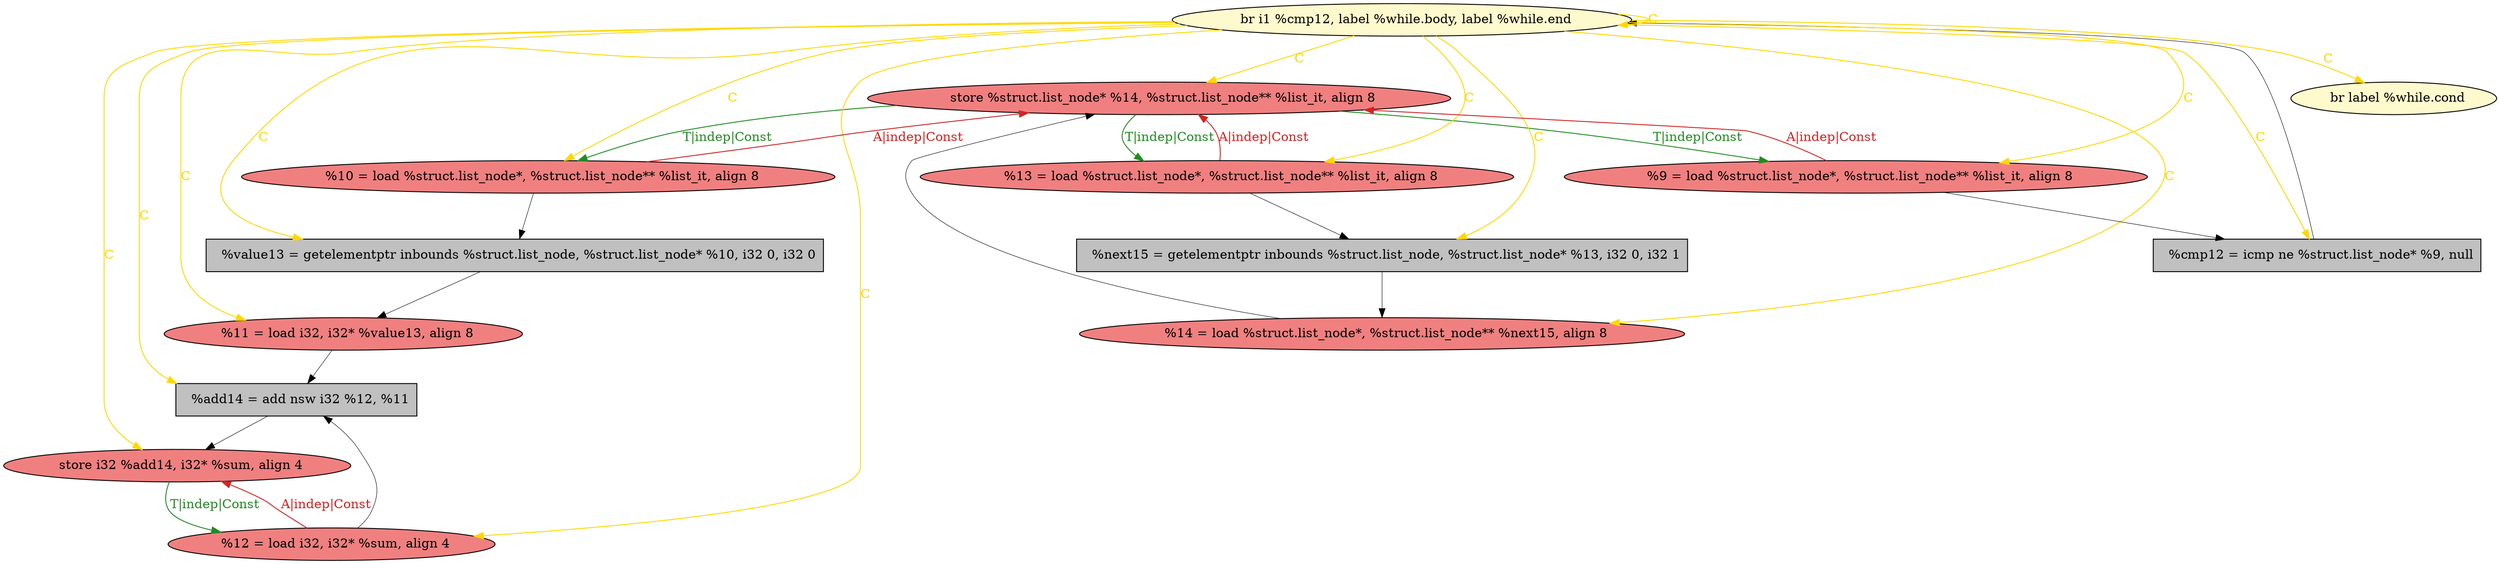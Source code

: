 
digraph G {


node369 [fillcolor=grey,label="  %add14 = add nsw i32 %12, %11",shape=rectangle,style=filled ]
node367 [fillcolor=lightcoral,label="  store %struct.list_node* %14, %struct.list_node** %list_it, align 8",shape=ellipse,style=filled ]
node365 [fillcolor=grey,label="  %cmp12 = icmp ne %struct.list_node* %9, null",shape=rectangle,style=filled ]
node370 [fillcolor=lemonchiffon,label="  br label %while.cond",shape=ellipse,style=filled ]
node368 [fillcolor=lightcoral,label="  store i32 %add14, i32* %sum, align 4",shape=ellipse,style=filled ]
node364 [fillcolor=lightcoral,label="  %14 = load %struct.list_node*, %struct.list_node** %next15, align 8",shape=ellipse,style=filled ]
node359 [fillcolor=grey,label="  %value13 = getelementptr inbounds %struct.list_node, %struct.list_node* %10, i32 0, i32 0",shape=rectangle,style=filled ]
node358 [fillcolor=lightcoral,label="  %11 = load i32, i32* %value13, align 8",shape=ellipse,style=filled ]
node360 [fillcolor=lemonchiffon,label="  br i1 %cmp12, label %while.body, label %while.end",shape=ellipse,style=filled ]
node361 [fillcolor=lightcoral,label="  %13 = load %struct.list_node*, %struct.list_node** %list_it, align 8",shape=ellipse,style=filled ]
node371 [fillcolor=lightcoral,label="  %12 = load i32, i32* %sum, align 4",shape=ellipse,style=filled ]
node366 [fillcolor=grey,label="  %next15 = getelementptr inbounds %struct.list_node, %struct.list_node* %13, i32 0, i32 1",shape=rectangle,style=filled ]
node362 [fillcolor=lightcoral,label="  %10 = load %struct.list_node*, %struct.list_node** %list_it, align 8",shape=ellipse,style=filled ]
node363 [fillcolor=lightcoral,label="  %9 = load %struct.list_node*, %struct.list_node** %list_it, align 8",shape=ellipse,style=filled ]

node367->node361 [style=solid,color=forestgreen,label="T|indep|Const",penwidth=1.0,fontcolor=forestgreen ]
node361->node367 [style=solid,color=firebrick3,label="A|indep|Const",penwidth=1.0,fontcolor=firebrick3 ]
node367->node363 [style=solid,color=forestgreen,label="T|indep|Const",penwidth=1.0,fontcolor=forestgreen ]
node365->node360 [style=solid,color=black,label="",penwidth=0.5,fontcolor=black ]
node363->node367 [style=solid,color=firebrick3,label="A|indep|Const",penwidth=1.0,fontcolor=firebrick3 ]
node359->node358 [style=solid,color=black,label="",penwidth=0.5,fontcolor=black ]
node360->node365 [style=solid,color=gold,label="C",penwidth=1.0,fontcolor=gold ]
node360->node364 [style=solid,color=gold,label="C",penwidth=1.0,fontcolor=gold ]
node358->node369 [style=solid,color=black,label="",penwidth=0.5,fontcolor=black ]
node362->node359 [style=solid,color=black,label="",penwidth=0.5,fontcolor=black ]
node363->node365 [style=solid,color=black,label="",penwidth=0.5,fontcolor=black ]
node364->node367 [style=solid,color=black,label="",penwidth=0.5,fontcolor=black ]
node360->node369 [style=solid,color=gold,label="C",penwidth=1.0,fontcolor=gold ]
node360->node367 [style=solid,color=gold,label="C",penwidth=1.0,fontcolor=gold ]
node366->node364 [style=solid,color=black,label="",penwidth=0.5,fontcolor=black ]
node360->node368 [style=solid,color=gold,label="C",penwidth=1.0,fontcolor=gold ]
node360->node359 [style=solid,color=gold,label="C",penwidth=1.0,fontcolor=gold ]
node360->node360 [style=solid,color=gold,label="C",penwidth=1.0,fontcolor=gold ]
node360->node358 [style=solid,color=gold,label="C",penwidth=1.0,fontcolor=gold ]
node360->node362 [style=solid,color=gold,label="C",penwidth=1.0,fontcolor=gold ]
node362->node367 [style=solid,color=firebrick3,label="A|indep|Const",penwidth=1.0,fontcolor=firebrick3 ]
node360->node371 [style=solid,color=gold,label="C",penwidth=1.0,fontcolor=gold ]
node360->node361 [style=solid,color=gold,label="C",penwidth=1.0,fontcolor=gold ]
node361->node366 [style=solid,color=black,label="",penwidth=0.5,fontcolor=black ]
node360->node370 [style=solid,color=gold,label="C",penwidth=1.0,fontcolor=gold ]
node360->node363 [style=solid,color=gold,label="C",penwidth=1.0,fontcolor=gold ]
node368->node371 [style=solid,color=forestgreen,label="T|indep|Const",penwidth=1.0,fontcolor=forestgreen ]
node371->node368 [style=solid,color=firebrick3,label="A|indep|Const",penwidth=1.0,fontcolor=firebrick3 ]
node367->node362 [style=solid,color=forestgreen,label="T|indep|Const",penwidth=1.0,fontcolor=forestgreen ]
node360->node366 [style=solid,color=gold,label="C",penwidth=1.0,fontcolor=gold ]
node371->node369 [style=solid,color=black,label="",penwidth=0.5,fontcolor=black ]
node369->node368 [style=solid,color=black,label="",penwidth=0.5,fontcolor=black ]


}
